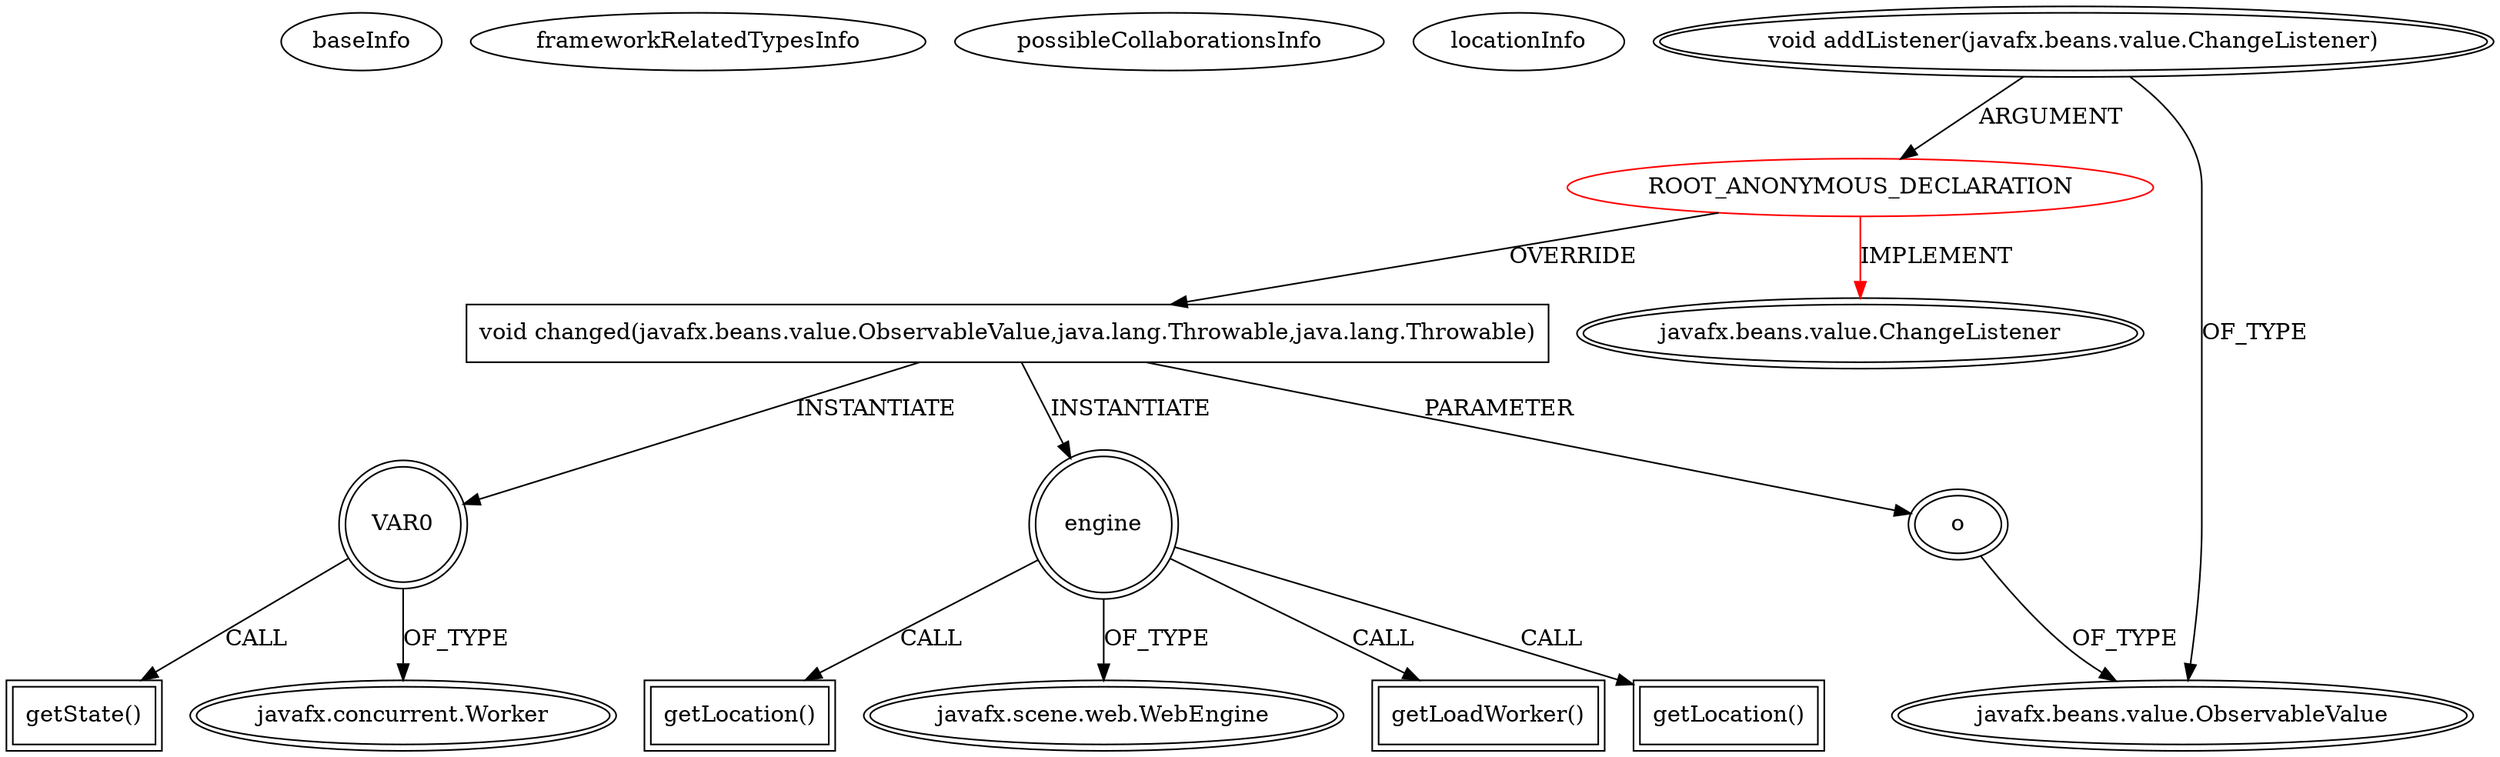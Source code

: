 digraph {
baseInfo[graphId=4460,category="extension_graph",isAnonymous=true,possibleRelation=false]
frameworkRelatedTypesInfo[0="javafx.beans.value.ChangeListener"]
possibleCollaborationsInfo[]
locationInfo[projectName="tamojit9-java-facebook-api",filePath="/tamojit9-java-facebook-api/java-facebook-api-master/src/Browser/Browser.java",contextSignature="void run()",graphId="4460"]
0[label="ROOT_ANONYMOUS_DECLARATION",vertexType="ROOT_ANONYMOUS_DECLARATION",isFrameworkType=false,color=red]
1[label="javafx.beans.value.ChangeListener",vertexType="FRAMEWORK_INTERFACE_TYPE",isFrameworkType=true,peripheries=2]
2[label="void addListener(javafx.beans.value.ChangeListener)",vertexType="OUTSIDE_CALL",isFrameworkType=true,peripheries=2]
3[label="javafx.beans.value.ObservableValue",vertexType="FRAMEWORK_INTERFACE_TYPE",isFrameworkType=true,peripheries=2]
4[label="void changed(javafx.beans.value.ObservableValue,java.lang.Throwable,java.lang.Throwable)",vertexType="OVERRIDING_METHOD_DECLARATION",isFrameworkType=false,shape=box]
5[label="o",vertexType="PARAMETER_DECLARATION",isFrameworkType=true,peripheries=2]
7[label="VAR0",vertexType="VARIABLE_EXPRESION",isFrameworkType=true,peripheries=2,shape=circle]
9[label="javafx.concurrent.Worker",vertexType="FRAMEWORK_INTERFACE_TYPE",isFrameworkType=true,peripheries=2]
8[label="getState()",vertexType="INSIDE_CALL",isFrameworkType=true,peripheries=2,shape=box]
10[label="engine",vertexType="VARIABLE_EXPRESION",isFrameworkType=true,peripheries=2,shape=circle]
12[label="javafx.scene.web.WebEngine",vertexType="FRAMEWORK_CLASS_TYPE",isFrameworkType=true,peripheries=2]
11[label="getLoadWorker()",vertexType="INSIDE_CALL",isFrameworkType=true,peripheries=2,shape=box]
14[label="getLocation()",vertexType="INSIDE_CALL",isFrameworkType=true,peripheries=2,shape=box]
16[label="getLocation()",vertexType="INSIDE_CALL",isFrameworkType=true,peripheries=2,shape=box]
0->1[label="IMPLEMENT",color=red]
2->0[label="ARGUMENT"]
2->3[label="OF_TYPE"]
0->4[label="OVERRIDE"]
5->3[label="OF_TYPE"]
4->5[label="PARAMETER"]
4->7[label="INSTANTIATE"]
7->9[label="OF_TYPE"]
7->8[label="CALL"]
4->10[label="INSTANTIATE"]
10->12[label="OF_TYPE"]
10->11[label="CALL"]
10->14[label="CALL"]
10->16[label="CALL"]
}
